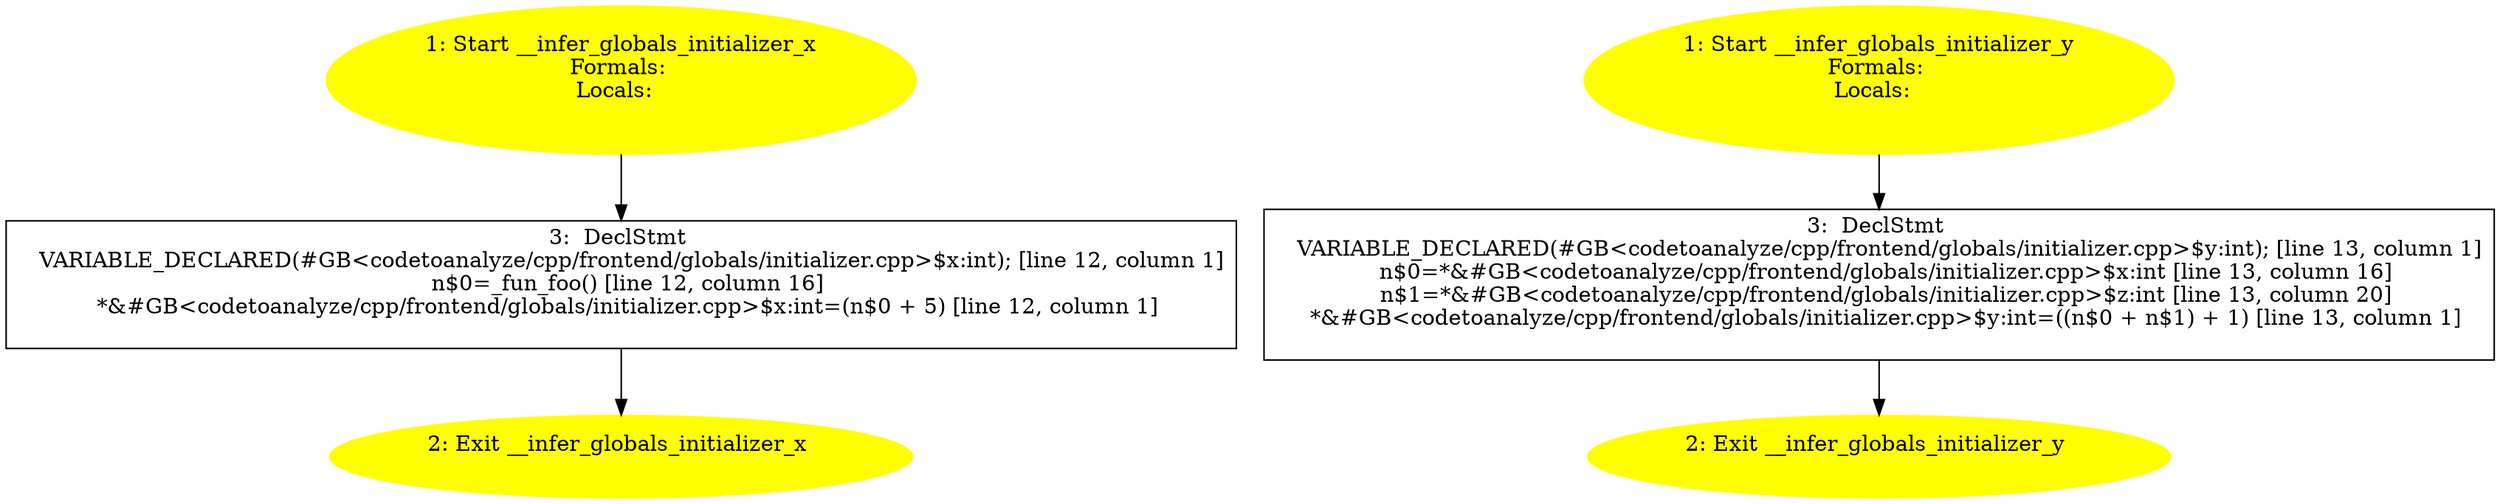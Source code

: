 /* @generated */
digraph cfg {
"__infer_globals_initializer_x#346.83245b9f254e67fb_1" [label="1: Start __infer_globals_initializer_x\nFormals: \nLocals:  \n  " color=yellow style=filled]
	

	 "__infer_globals_initializer_x#346.83245b9f254e67fb_1" -> "__infer_globals_initializer_x#346.83245b9f254e67fb_3" ;
"__infer_globals_initializer_x#346.83245b9f254e67fb_2" [label="2: Exit __infer_globals_initializer_x \n  " color=yellow style=filled]
	

"__infer_globals_initializer_x#346.83245b9f254e67fb_3" [label="3:  DeclStmt \n   VARIABLE_DECLARED(#GB<codetoanalyze/cpp/frontend/globals/initializer.cpp>$x:int); [line 12, column 1]\n  n$0=_fun_foo() [line 12, column 16]\n  *&#GB<codetoanalyze/cpp/frontend/globals/initializer.cpp>$x:int=(n$0 + 5) [line 12, column 1]\n " shape="box"]
	

	 "__infer_globals_initializer_x#346.83245b9f254e67fb_3" -> "__infer_globals_initializer_x#346.83245b9f254e67fb_2" ;
"__infer_globals_initializer_y#346.e7d659d11156f551_1" [label="1: Start __infer_globals_initializer_y\nFormals: \nLocals:  \n  " color=yellow style=filled]
	

	 "__infer_globals_initializer_y#346.e7d659d11156f551_1" -> "__infer_globals_initializer_y#346.e7d659d11156f551_3" ;
"__infer_globals_initializer_y#346.e7d659d11156f551_2" [label="2: Exit __infer_globals_initializer_y \n  " color=yellow style=filled]
	

"__infer_globals_initializer_y#346.e7d659d11156f551_3" [label="3:  DeclStmt \n   VARIABLE_DECLARED(#GB<codetoanalyze/cpp/frontend/globals/initializer.cpp>$y:int); [line 13, column 1]\n  n$0=*&#GB<codetoanalyze/cpp/frontend/globals/initializer.cpp>$x:int [line 13, column 16]\n  n$1=*&#GB<codetoanalyze/cpp/frontend/globals/initializer.cpp>$z:int [line 13, column 20]\n  *&#GB<codetoanalyze/cpp/frontend/globals/initializer.cpp>$y:int=((n$0 + n$1) + 1) [line 13, column 1]\n " shape="box"]
	

	 "__infer_globals_initializer_y#346.e7d659d11156f551_3" -> "__infer_globals_initializer_y#346.e7d659d11156f551_2" ;
}
